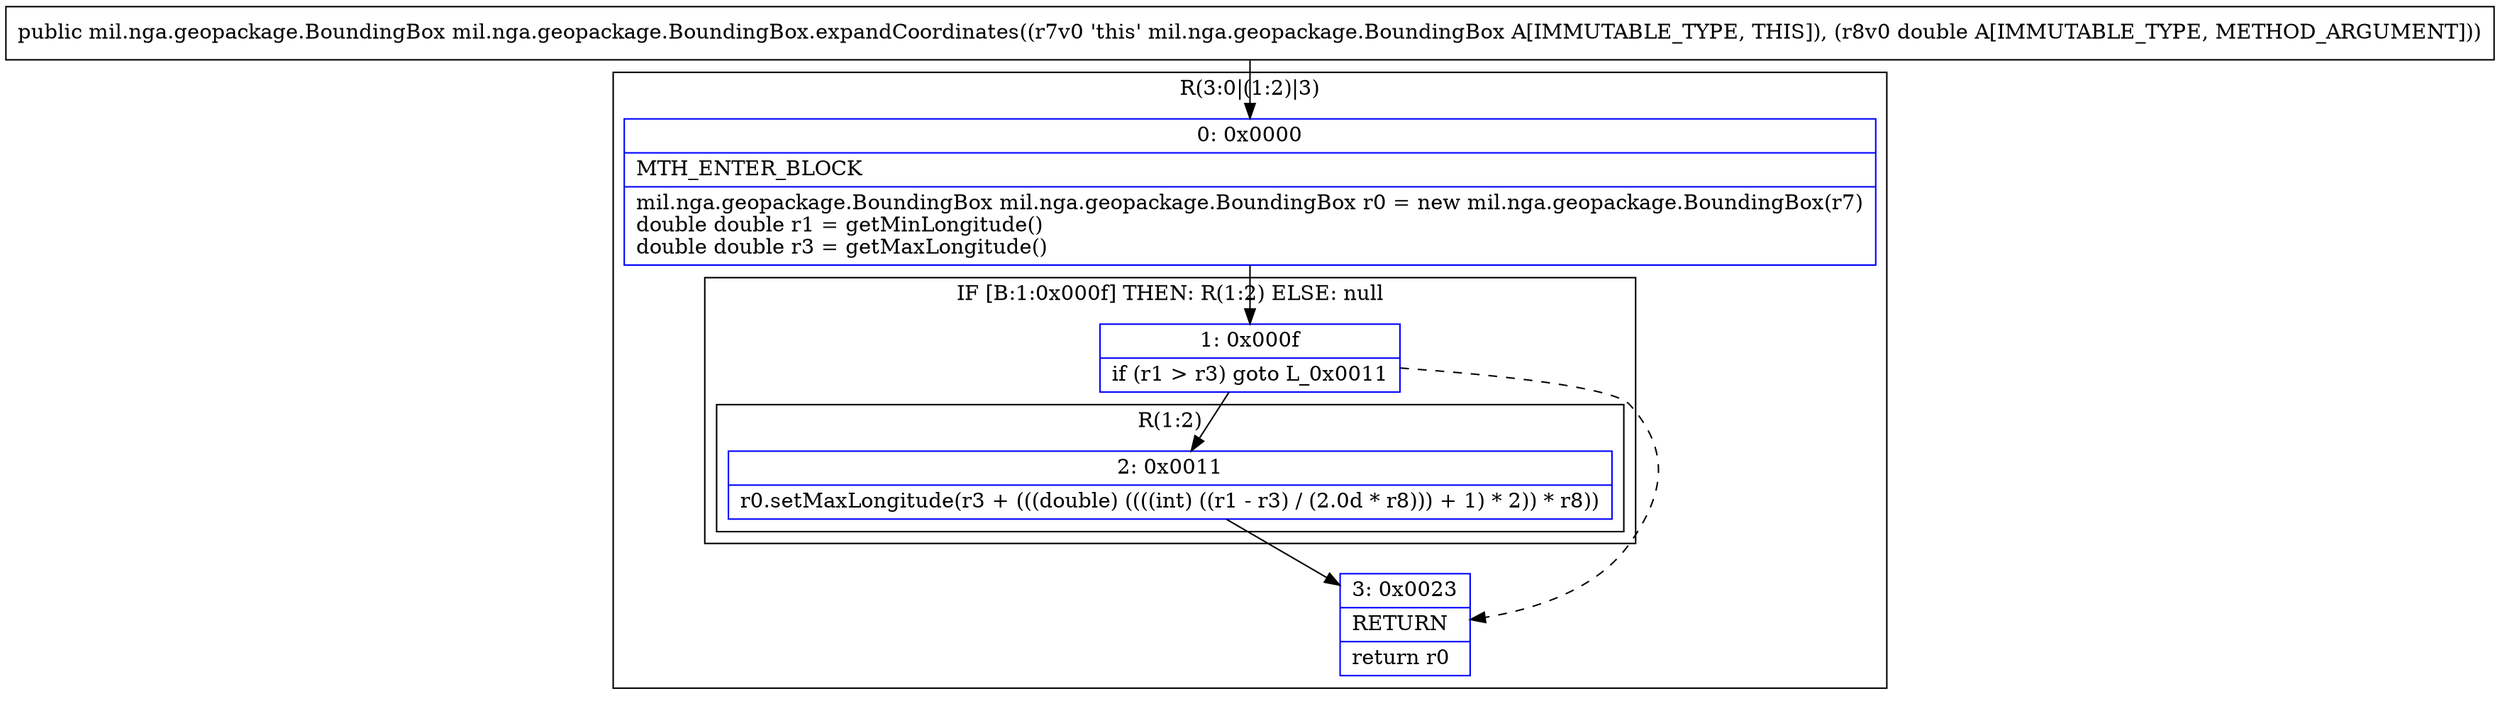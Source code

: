 digraph "CFG formil.nga.geopackage.BoundingBox.expandCoordinates(D)Lmil\/nga\/geopackage\/BoundingBox;" {
subgraph cluster_Region_67355903 {
label = "R(3:0|(1:2)|3)";
node [shape=record,color=blue];
Node_0 [shape=record,label="{0\:\ 0x0000|MTH_ENTER_BLOCK\l|mil.nga.geopackage.BoundingBox mil.nga.geopackage.BoundingBox r0 = new mil.nga.geopackage.BoundingBox(r7)\ldouble double r1 = getMinLongitude()\ldouble double r3 = getMaxLongitude()\l}"];
subgraph cluster_IfRegion_1647835718 {
label = "IF [B:1:0x000f] THEN: R(1:2) ELSE: null";
node [shape=record,color=blue];
Node_1 [shape=record,label="{1\:\ 0x000f|if (r1 \> r3) goto L_0x0011\l}"];
subgraph cluster_Region_1353577083 {
label = "R(1:2)";
node [shape=record,color=blue];
Node_2 [shape=record,label="{2\:\ 0x0011|r0.setMaxLongitude(r3 + (((double) ((((int) ((r1 \- r3) \/ (2.0d * r8))) + 1) * 2)) * r8))\l}"];
}
}
Node_3 [shape=record,label="{3\:\ 0x0023|RETURN\l|return r0\l}"];
}
MethodNode[shape=record,label="{public mil.nga.geopackage.BoundingBox mil.nga.geopackage.BoundingBox.expandCoordinates((r7v0 'this' mil.nga.geopackage.BoundingBox A[IMMUTABLE_TYPE, THIS]), (r8v0 double A[IMMUTABLE_TYPE, METHOD_ARGUMENT])) }"];
MethodNode -> Node_0;
Node_0 -> Node_1;
Node_1 -> Node_2;
Node_1 -> Node_3[style=dashed];
Node_2 -> Node_3;
}

